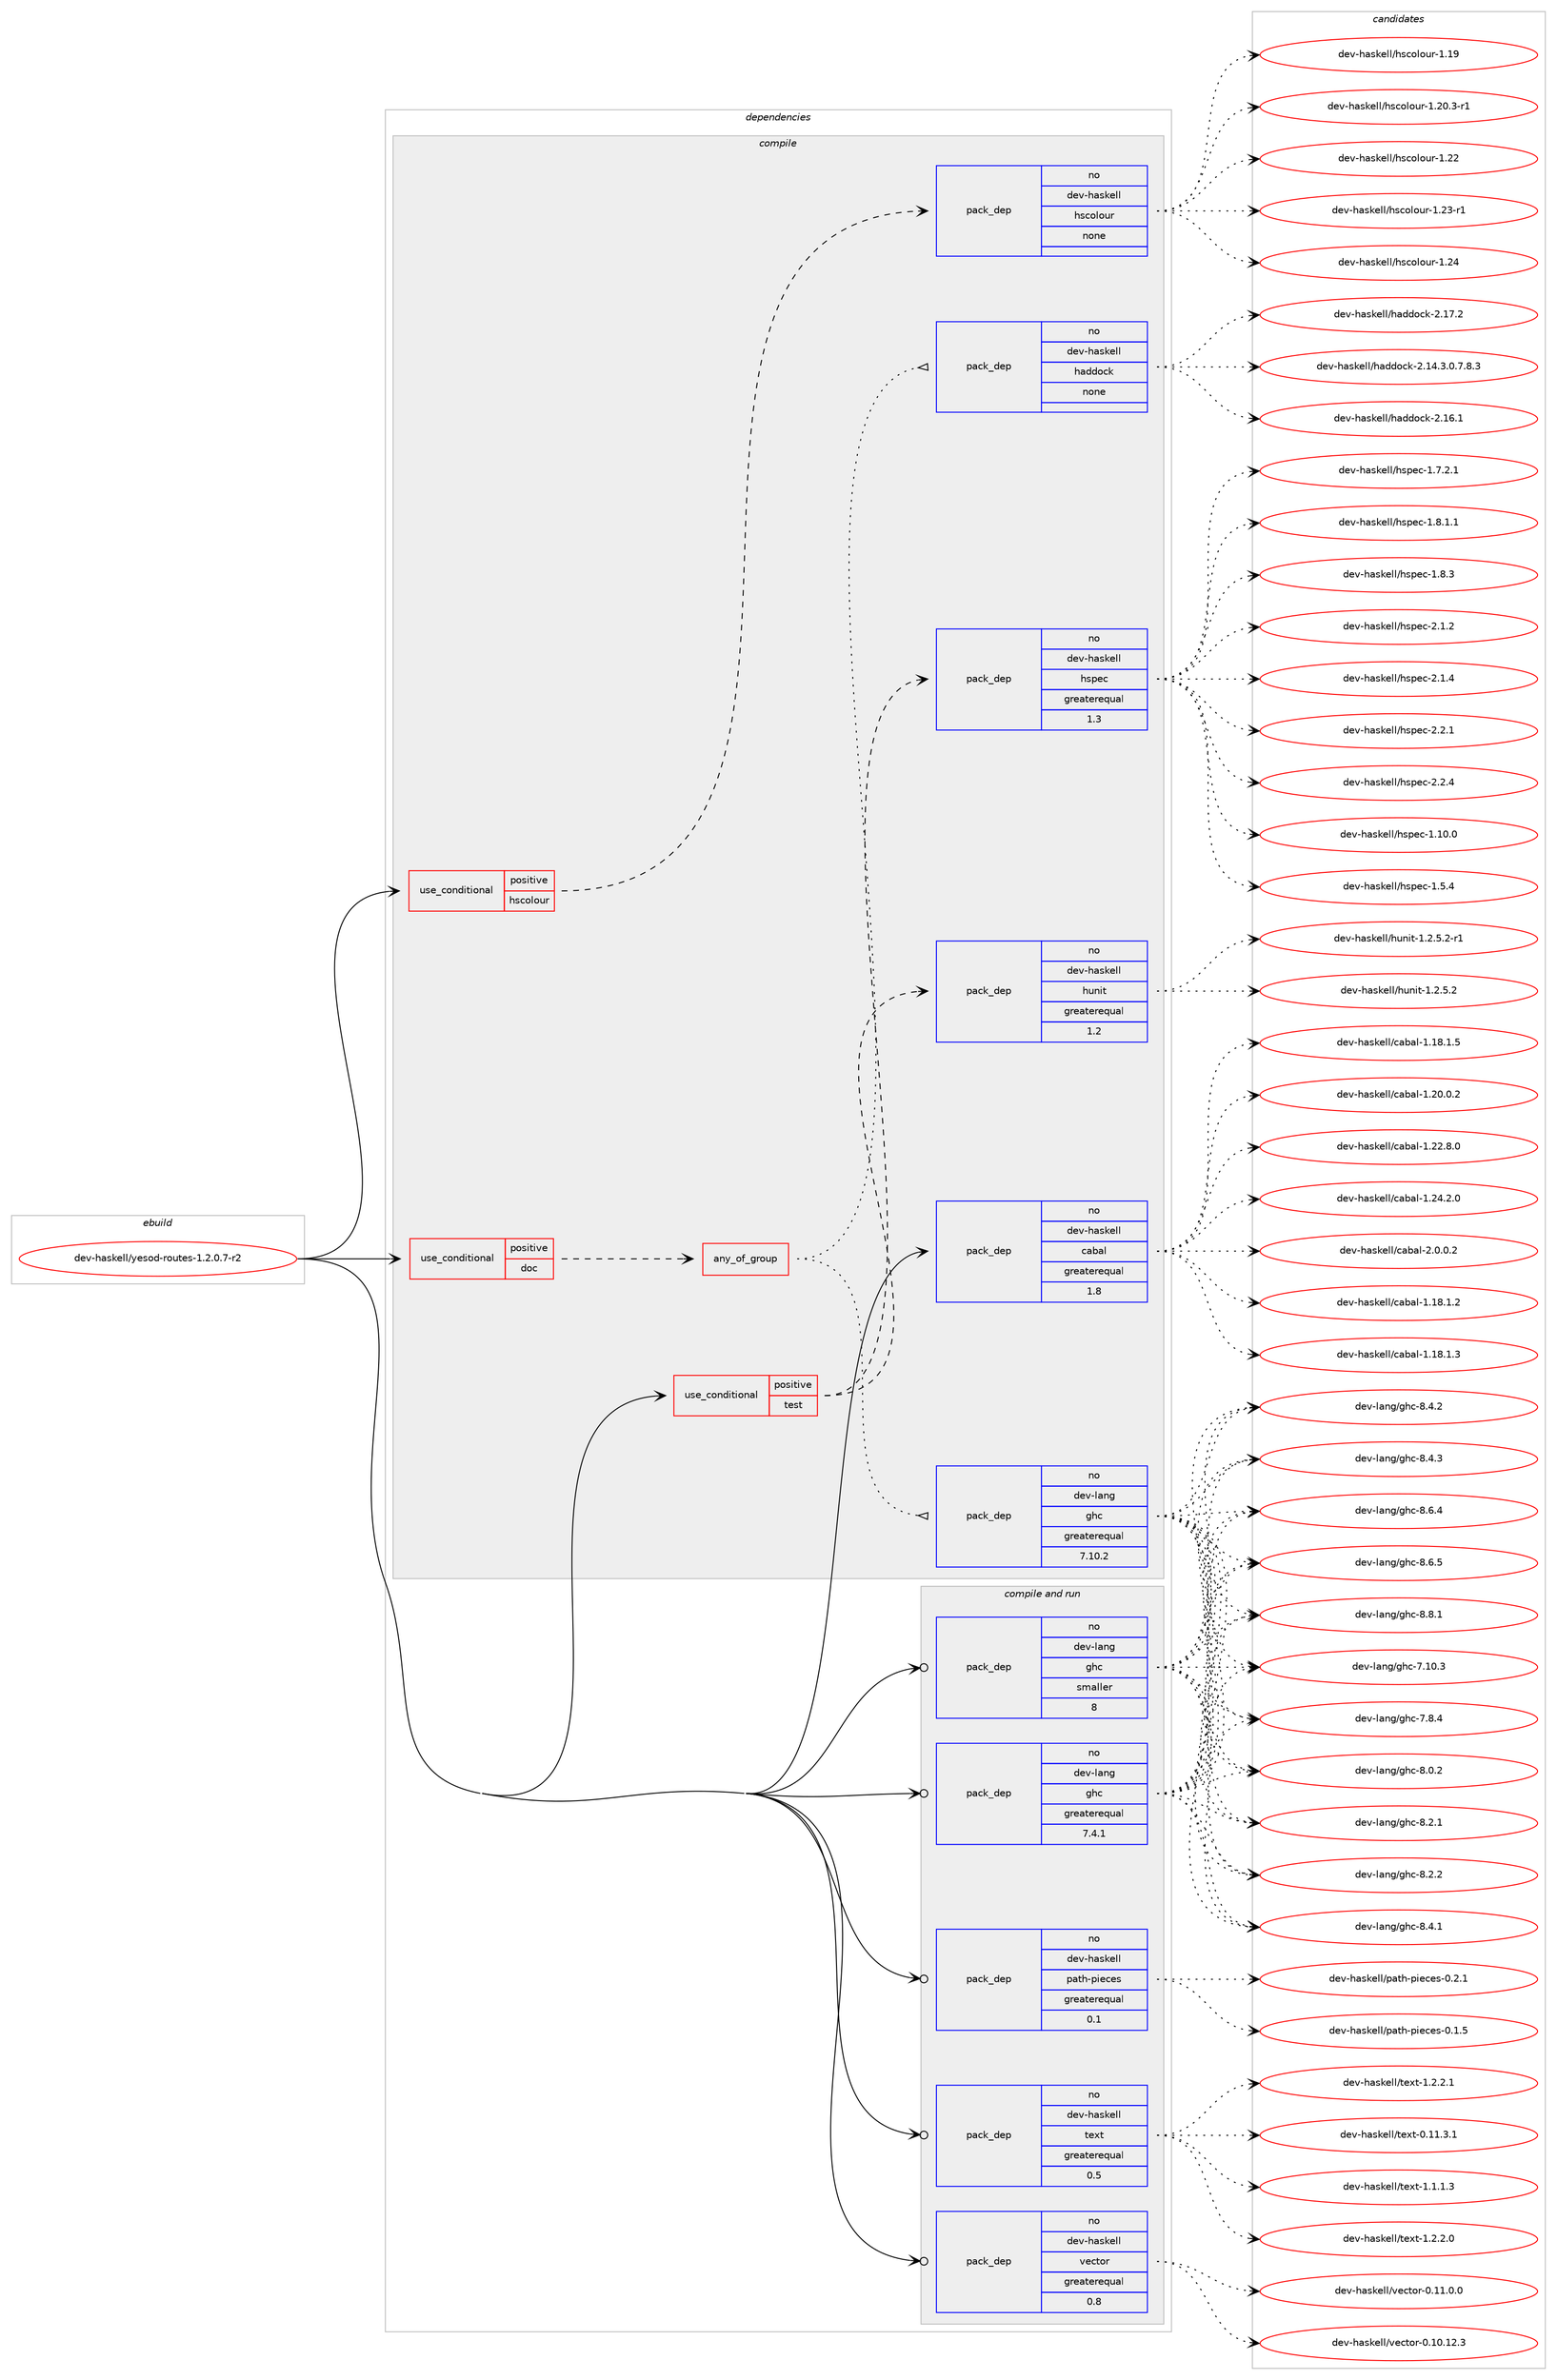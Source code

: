digraph prolog {

# *************
# Graph options
# *************

newrank=true;
concentrate=true;
compound=true;
graph [rankdir=LR,fontname=Helvetica,fontsize=10,ranksep=1.5];#, ranksep=2.5, nodesep=0.2];
edge  [arrowhead=vee];
node  [fontname=Helvetica,fontsize=10];

# **********
# The ebuild
# **********

subgraph cluster_leftcol {
color=gray;
rank=same;
label=<<i>ebuild</i>>;
id [label="dev-haskell/yesod-routes-1.2.0.7-r2", color=red, width=4, href="../dev-haskell/yesod-routes-1.2.0.7-r2.svg"];
}

# ****************
# The dependencies
# ****************

subgraph cluster_midcol {
color=gray;
label=<<i>dependencies</i>>;
subgraph cluster_compile {
fillcolor="#eeeeee";
style=filled;
label=<<i>compile</i>>;
subgraph cond128401 {
dependency549794 [label=<<TABLE BORDER="0" CELLBORDER="1" CELLSPACING="0" CELLPADDING="4"><TR><TD ROWSPAN="3" CELLPADDING="10">use_conditional</TD></TR><TR><TD>positive</TD></TR><TR><TD>doc</TD></TR></TABLE>>, shape=none, color=red];
subgraph any10791 {
dependency549795 [label=<<TABLE BORDER="0" CELLBORDER="1" CELLSPACING="0" CELLPADDING="4"><TR><TD CELLPADDING="10">any_of_group</TD></TR></TABLE>>, shape=none, color=red];subgraph pack410245 {
dependency549796 [label=<<TABLE BORDER="0" CELLBORDER="1" CELLSPACING="0" CELLPADDING="4" WIDTH="220"><TR><TD ROWSPAN="6" CELLPADDING="30">pack_dep</TD></TR><TR><TD WIDTH="110">no</TD></TR><TR><TD>dev-haskell</TD></TR><TR><TD>haddock</TD></TR><TR><TD>none</TD></TR><TR><TD></TD></TR></TABLE>>, shape=none, color=blue];
}
dependency549795:e -> dependency549796:w [weight=20,style="dotted",arrowhead="oinv"];
subgraph pack410246 {
dependency549797 [label=<<TABLE BORDER="0" CELLBORDER="1" CELLSPACING="0" CELLPADDING="4" WIDTH="220"><TR><TD ROWSPAN="6" CELLPADDING="30">pack_dep</TD></TR><TR><TD WIDTH="110">no</TD></TR><TR><TD>dev-lang</TD></TR><TR><TD>ghc</TD></TR><TR><TD>greaterequal</TD></TR><TR><TD>7.10.2</TD></TR></TABLE>>, shape=none, color=blue];
}
dependency549795:e -> dependency549797:w [weight=20,style="dotted",arrowhead="oinv"];
}
dependency549794:e -> dependency549795:w [weight=20,style="dashed",arrowhead="vee"];
}
id:e -> dependency549794:w [weight=20,style="solid",arrowhead="vee"];
subgraph cond128402 {
dependency549798 [label=<<TABLE BORDER="0" CELLBORDER="1" CELLSPACING="0" CELLPADDING="4"><TR><TD ROWSPAN="3" CELLPADDING="10">use_conditional</TD></TR><TR><TD>positive</TD></TR><TR><TD>hscolour</TD></TR></TABLE>>, shape=none, color=red];
subgraph pack410247 {
dependency549799 [label=<<TABLE BORDER="0" CELLBORDER="1" CELLSPACING="0" CELLPADDING="4" WIDTH="220"><TR><TD ROWSPAN="6" CELLPADDING="30">pack_dep</TD></TR><TR><TD WIDTH="110">no</TD></TR><TR><TD>dev-haskell</TD></TR><TR><TD>hscolour</TD></TR><TR><TD>none</TD></TR><TR><TD></TD></TR></TABLE>>, shape=none, color=blue];
}
dependency549798:e -> dependency549799:w [weight=20,style="dashed",arrowhead="vee"];
}
id:e -> dependency549798:w [weight=20,style="solid",arrowhead="vee"];
subgraph cond128403 {
dependency549800 [label=<<TABLE BORDER="0" CELLBORDER="1" CELLSPACING="0" CELLPADDING="4"><TR><TD ROWSPAN="3" CELLPADDING="10">use_conditional</TD></TR><TR><TD>positive</TD></TR><TR><TD>test</TD></TR></TABLE>>, shape=none, color=red];
subgraph pack410248 {
dependency549801 [label=<<TABLE BORDER="0" CELLBORDER="1" CELLSPACING="0" CELLPADDING="4" WIDTH="220"><TR><TD ROWSPAN="6" CELLPADDING="30">pack_dep</TD></TR><TR><TD WIDTH="110">no</TD></TR><TR><TD>dev-haskell</TD></TR><TR><TD>hspec</TD></TR><TR><TD>greaterequal</TD></TR><TR><TD>1.3</TD></TR></TABLE>>, shape=none, color=blue];
}
dependency549800:e -> dependency549801:w [weight=20,style="dashed",arrowhead="vee"];
subgraph pack410249 {
dependency549802 [label=<<TABLE BORDER="0" CELLBORDER="1" CELLSPACING="0" CELLPADDING="4" WIDTH="220"><TR><TD ROWSPAN="6" CELLPADDING="30">pack_dep</TD></TR><TR><TD WIDTH="110">no</TD></TR><TR><TD>dev-haskell</TD></TR><TR><TD>hunit</TD></TR><TR><TD>greaterequal</TD></TR><TR><TD>1.2</TD></TR></TABLE>>, shape=none, color=blue];
}
dependency549800:e -> dependency549802:w [weight=20,style="dashed",arrowhead="vee"];
}
id:e -> dependency549800:w [weight=20,style="solid",arrowhead="vee"];
subgraph pack410250 {
dependency549803 [label=<<TABLE BORDER="0" CELLBORDER="1" CELLSPACING="0" CELLPADDING="4" WIDTH="220"><TR><TD ROWSPAN="6" CELLPADDING="30">pack_dep</TD></TR><TR><TD WIDTH="110">no</TD></TR><TR><TD>dev-haskell</TD></TR><TR><TD>cabal</TD></TR><TR><TD>greaterequal</TD></TR><TR><TD>1.8</TD></TR></TABLE>>, shape=none, color=blue];
}
id:e -> dependency549803:w [weight=20,style="solid",arrowhead="vee"];
}
subgraph cluster_compileandrun {
fillcolor="#eeeeee";
style=filled;
label=<<i>compile and run</i>>;
subgraph pack410251 {
dependency549804 [label=<<TABLE BORDER="0" CELLBORDER="1" CELLSPACING="0" CELLPADDING="4" WIDTH="220"><TR><TD ROWSPAN="6" CELLPADDING="30">pack_dep</TD></TR><TR><TD WIDTH="110">no</TD></TR><TR><TD>dev-haskell</TD></TR><TR><TD>path-pieces</TD></TR><TR><TD>greaterequal</TD></TR><TR><TD>0.1</TD></TR></TABLE>>, shape=none, color=blue];
}
id:e -> dependency549804:w [weight=20,style="solid",arrowhead="odotvee"];
subgraph pack410252 {
dependency549805 [label=<<TABLE BORDER="0" CELLBORDER="1" CELLSPACING="0" CELLPADDING="4" WIDTH="220"><TR><TD ROWSPAN="6" CELLPADDING="30">pack_dep</TD></TR><TR><TD WIDTH="110">no</TD></TR><TR><TD>dev-haskell</TD></TR><TR><TD>text</TD></TR><TR><TD>greaterequal</TD></TR><TR><TD>0.5</TD></TR></TABLE>>, shape=none, color=blue];
}
id:e -> dependency549805:w [weight=20,style="solid",arrowhead="odotvee"];
subgraph pack410253 {
dependency549806 [label=<<TABLE BORDER="0" CELLBORDER="1" CELLSPACING="0" CELLPADDING="4" WIDTH="220"><TR><TD ROWSPAN="6" CELLPADDING="30">pack_dep</TD></TR><TR><TD WIDTH="110">no</TD></TR><TR><TD>dev-haskell</TD></TR><TR><TD>vector</TD></TR><TR><TD>greaterequal</TD></TR><TR><TD>0.8</TD></TR></TABLE>>, shape=none, color=blue];
}
id:e -> dependency549806:w [weight=20,style="solid",arrowhead="odotvee"];
subgraph pack410254 {
dependency549807 [label=<<TABLE BORDER="0" CELLBORDER="1" CELLSPACING="0" CELLPADDING="4" WIDTH="220"><TR><TD ROWSPAN="6" CELLPADDING="30">pack_dep</TD></TR><TR><TD WIDTH="110">no</TD></TR><TR><TD>dev-lang</TD></TR><TR><TD>ghc</TD></TR><TR><TD>greaterequal</TD></TR><TR><TD>7.4.1</TD></TR></TABLE>>, shape=none, color=blue];
}
id:e -> dependency549807:w [weight=20,style="solid",arrowhead="odotvee"];
subgraph pack410255 {
dependency549808 [label=<<TABLE BORDER="0" CELLBORDER="1" CELLSPACING="0" CELLPADDING="4" WIDTH="220"><TR><TD ROWSPAN="6" CELLPADDING="30">pack_dep</TD></TR><TR><TD WIDTH="110">no</TD></TR><TR><TD>dev-lang</TD></TR><TR><TD>ghc</TD></TR><TR><TD>smaller</TD></TR><TR><TD>8</TD></TR></TABLE>>, shape=none, color=blue];
}
id:e -> dependency549808:w [weight=20,style="solid",arrowhead="odotvee"];
}
subgraph cluster_run {
fillcolor="#eeeeee";
style=filled;
label=<<i>run</i>>;
}
}

# **************
# The candidates
# **************

subgraph cluster_choices {
rank=same;
color=gray;
label=<<i>candidates</i>>;

subgraph choice410245 {
color=black;
nodesep=1;
choice1001011184510497115107101108108471049710010011199107455046495246514648465546564651 [label="dev-haskell/haddock-2.14.3.0.7.8.3", color=red, width=4,href="../dev-haskell/haddock-2.14.3.0.7.8.3.svg"];
choice100101118451049711510710110810847104971001001119910745504649544649 [label="dev-haskell/haddock-2.16.1", color=red, width=4,href="../dev-haskell/haddock-2.16.1.svg"];
choice100101118451049711510710110810847104971001001119910745504649554650 [label="dev-haskell/haddock-2.17.2", color=red, width=4,href="../dev-haskell/haddock-2.17.2.svg"];
dependency549796:e -> choice1001011184510497115107101108108471049710010011199107455046495246514648465546564651:w [style=dotted,weight="100"];
dependency549796:e -> choice100101118451049711510710110810847104971001001119910745504649544649:w [style=dotted,weight="100"];
dependency549796:e -> choice100101118451049711510710110810847104971001001119910745504649554650:w [style=dotted,weight="100"];
}
subgraph choice410246 {
color=black;
nodesep=1;
choice1001011184510897110103471031049945554649484651 [label="dev-lang/ghc-7.10.3", color=red, width=4,href="../dev-lang/ghc-7.10.3.svg"];
choice10010111845108971101034710310499455546564652 [label="dev-lang/ghc-7.8.4", color=red, width=4,href="../dev-lang/ghc-7.8.4.svg"];
choice10010111845108971101034710310499455646484650 [label="dev-lang/ghc-8.0.2", color=red, width=4,href="../dev-lang/ghc-8.0.2.svg"];
choice10010111845108971101034710310499455646504649 [label="dev-lang/ghc-8.2.1", color=red, width=4,href="../dev-lang/ghc-8.2.1.svg"];
choice10010111845108971101034710310499455646504650 [label="dev-lang/ghc-8.2.2", color=red, width=4,href="../dev-lang/ghc-8.2.2.svg"];
choice10010111845108971101034710310499455646524649 [label="dev-lang/ghc-8.4.1", color=red, width=4,href="../dev-lang/ghc-8.4.1.svg"];
choice10010111845108971101034710310499455646524650 [label="dev-lang/ghc-8.4.2", color=red, width=4,href="../dev-lang/ghc-8.4.2.svg"];
choice10010111845108971101034710310499455646524651 [label="dev-lang/ghc-8.4.3", color=red, width=4,href="../dev-lang/ghc-8.4.3.svg"];
choice10010111845108971101034710310499455646544652 [label="dev-lang/ghc-8.6.4", color=red, width=4,href="../dev-lang/ghc-8.6.4.svg"];
choice10010111845108971101034710310499455646544653 [label="dev-lang/ghc-8.6.5", color=red, width=4,href="../dev-lang/ghc-8.6.5.svg"];
choice10010111845108971101034710310499455646564649 [label="dev-lang/ghc-8.8.1", color=red, width=4,href="../dev-lang/ghc-8.8.1.svg"];
dependency549797:e -> choice1001011184510897110103471031049945554649484651:w [style=dotted,weight="100"];
dependency549797:e -> choice10010111845108971101034710310499455546564652:w [style=dotted,weight="100"];
dependency549797:e -> choice10010111845108971101034710310499455646484650:w [style=dotted,weight="100"];
dependency549797:e -> choice10010111845108971101034710310499455646504649:w [style=dotted,weight="100"];
dependency549797:e -> choice10010111845108971101034710310499455646504650:w [style=dotted,weight="100"];
dependency549797:e -> choice10010111845108971101034710310499455646524649:w [style=dotted,weight="100"];
dependency549797:e -> choice10010111845108971101034710310499455646524650:w [style=dotted,weight="100"];
dependency549797:e -> choice10010111845108971101034710310499455646524651:w [style=dotted,weight="100"];
dependency549797:e -> choice10010111845108971101034710310499455646544652:w [style=dotted,weight="100"];
dependency549797:e -> choice10010111845108971101034710310499455646544653:w [style=dotted,weight="100"];
dependency549797:e -> choice10010111845108971101034710310499455646564649:w [style=dotted,weight="100"];
}
subgraph choice410247 {
color=black;
nodesep=1;
choice100101118451049711510710110810847104115991111081111171144549464957 [label="dev-haskell/hscolour-1.19", color=red, width=4,href="../dev-haskell/hscolour-1.19.svg"];
choice10010111845104971151071011081084710411599111108111117114454946504846514511449 [label="dev-haskell/hscolour-1.20.3-r1", color=red, width=4,href="../dev-haskell/hscolour-1.20.3-r1.svg"];
choice100101118451049711510710110810847104115991111081111171144549465050 [label="dev-haskell/hscolour-1.22", color=red, width=4,href="../dev-haskell/hscolour-1.22.svg"];
choice1001011184510497115107101108108471041159911110811111711445494650514511449 [label="dev-haskell/hscolour-1.23-r1", color=red, width=4,href="../dev-haskell/hscolour-1.23-r1.svg"];
choice100101118451049711510710110810847104115991111081111171144549465052 [label="dev-haskell/hscolour-1.24", color=red, width=4,href="../dev-haskell/hscolour-1.24.svg"];
dependency549799:e -> choice100101118451049711510710110810847104115991111081111171144549464957:w [style=dotted,weight="100"];
dependency549799:e -> choice10010111845104971151071011081084710411599111108111117114454946504846514511449:w [style=dotted,weight="100"];
dependency549799:e -> choice100101118451049711510710110810847104115991111081111171144549465050:w [style=dotted,weight="100"];
dependency549799:e -> choice1001011184510497115107101108108471041159911110811111711445494650514511449:w [style=dotted,weight="100"];
dependency549799:e -> choice100101118451049711510710110810847104115991111081111171144549465052:w [style=dotted,weight="100"];
}
subgraph choice410248 {
color=black;
nodesep=1;
choice1001011184510497115107101108108471041151121019945494649484648 [label="dev-haskell/hspec-1.10.0", color=red, width=4,href="../dev-haskell/hspec-1.10.0.svg"];
choice10010111845104971151071011081084710411511210199454946534652 [label="dev-haskell/hspec-1.5.4", color=red, width=4,href="../dev-haskell/hspec-1.5.4.svg"];
choice100101118451049711510710110810847104115112101994549465546504649 [label="dev-haskell/hspec-1.7.2.1", color=red, width=4,href="../dev-haskell/hspec-1.7.2.1.svg"];
choice100101118451049711510710110810847104115112101994549465646494649 [label="dev-haskell/hspec-1.8.1.1", color=red, width=4,href="../dev-haskell/hspec-1.8.1.1.svg"];
choice10010111845104971151071011081084710411511210199454946564651 [label="dev-haskell/hspec-1.8.3", color=red, width=4,href="../dev-haskell/hspec-1.8.3.svg"];
choice10010111845104971151071011081084710411511210199455046494650 [label="dev-haskell/hspec-2.1.2", color=red, width=4,href="../dev-haskell/hspec-2.1.2.svg"];
choice10010111845104971151071011081084710411511210199455046494652 [label="dev-haskell/hspec-2.1.4", color=red, width=4,href="../dev-haskell/hspec-2.1.4.svg"];
choice10010111845104971151071011081084710411511210199455046504649 [label="dev-haskell/hspec-2.2.1", color=red, width=4,href="../dev-haskell/hspec-2.2.1.svg"];
choice10010111845104971151071011081084710411511210199455046504652 [label="dev-haskell/hspec-2.2.4", color=red, width=4,href="../dev-haskell/hspec-2.2.4.svg"];
dependency549801:e -> choice1001011184510497115107101108108471041151121019945494649484648:w [style=dotted,weight="100"];
dependency549801:e -> choice10010111845104971151071011081084710411511210199454946534652:w [style=dotted,weight="100"];
dependency549801:e -> choice100101118451049711510710110810847104115112101994549465546504649:w [style=dotted,weight="100"];
dependency549801:e -> choice100101118451049711510710110810847104115112101994549465646494649:w [style=dotted,weight="100"];
dependency549801:e -> choice10010111845104971151071011081084710411511210199454946564651:w [style=dotted,weight="100"];
dependency549801:e -> choice10010111845104971151071011081084710411511210199455046494650:w [style=dotted,weight="100"];
dependency549801:e -> choice10010111845104971151071011081084710411511210199455046494652:w [style=dotted,weight="100"];
dependency549801:e -> choice10010111845104971151071011081084710411511210199455046504649:w [style=dotted,weight="100"];
dependency549801:e -> choice10010111845104971151071011081084710411511210199455046504652:w [style=dotted,weight="100"];
}
subgraph choice410249 {
color=black;
nodesep=1;
choice1001011184510497115107101108108471041171101051164549465046534650 [label="dev-haskell/hunit-1.2.5.2", color=red, width=4,href="../dev-haskell/hunit-1.2.5.2.svg"];
choice10010111845104971151071011081084710411711010511645494650465346504511449 [label="dev-haskell/hunit-1.2.5.2-r1", color=red, width=4,href="../dev-haskell/hunit-1.2.5.2-r1.svg"];
dependency549802:e -> choice1001011184510497115107101108108471041171101051164549465046534650:w [style=dotted,weight="100"];
dependency549802:e -> choice10010111845104971151071011081084710411711010511645494650465346504511449:w [style=dotted,weight="100"];
}
subgraph choice410250 {
color=black;
nodesep=1;
choice10010111845104971151071011081084799979897108454946495646494650 [label="dev-haskell/cabal-1.18.1.2", color=red, width=4,href="../dev-haskell/cabal-1.18.1.2.svg"];
choice10010111845104971151071011081084799979897108454946495646494651 [label="dev-haskell/cabal-1.18.1.3", color=red, width=4,href="../dev-haskell/cabal-1.18.1.3.svg"];
choice10010111845104971151071011081084799979897108454946495646494653 [label="dev-haskell/cabal-1.18.1.5", color=red, width=4,href="../dev-haskell/cabal-1.18.1.5.svg"];
choice10010111845104971151071011081084799979897108454946504846484650 [label="dev-haskell/cabal-1.20.0.2", color=red, width=4,href="../dev-haskell/cabal-1.20.0.2.svg"];
choice10010111845104971151071011081084799979897108454946505046564648 [label="dev-haskell/cabal-1.22.8.0", color=red, width=4,href="../dev-haskell/cabal-1.22.8.0.svg"];
choice10010111845104971151071011081084799979897108454946505246504648 [label="dev-haskell/cabal-1.24.2.0", color=red, width=4,href="../dev-haskell/cabal-1.24.2.0.svg"];
choice100101118451049711510710110810847999798971084550464846484650 [label="dev-haskell/cabal-2.0.0.2", color=red, width=4,href="../dev-haskell/cabal-2.0.0.2.svg"];
dependency549803:e -> choice10010111845104971151071011081084799979897108454946495646494650:w [style=dotted,weight="100"];
dependency549803:e -> choice10010111845104971151071011081084799979897108454946495646494651:w [style=dotted,weight="100"];
dependency549803:e -> choice10010111845104971151071011081084799979897108454946495646494653:w [style=dotted,weight="100"];
dependency549803:e -> choice10010111845104971151071011081084799979897108454946504846484650:w [style=dotted,weight="100"];
dependency549803:e -> choice10010111845104971151071011081084799979897108454946505046564648:w [style=dotted,weight="100"];
dependency549803:e -> choice10010111845104971151071011081084799979897108454946505246504648:w [style=dotted,weight="100"];
dependency549803:e -> choice100101118451049711510710110810847999798971084550464846484650:w [style=dotted,weight="100"];
}
subgraph choice410251 {
color=black;
nodesep=1;
choice100101118451049711510710110810847112971161044511210510199101115454846494653 [label="dev-haskell/path-pieces-0.1.5", color=red, width=4,href="../dev-haskell/path-pieces-0.1.5.svg"];
choice100101118451049711510710110810847112971161044511210510199101115454846504649 [label="dev-haskell/path-pieces-0.2.1", color=red, width=4,href="../dev-haskell/path-pieces-0.2.1.svg"];
dependency549804:e -> choice100101118451049711510710110810847112971161044511210510199101115454846494653:w [style=dotted,weight="100"];
dependency549804:e -> choice100101118451049711510710110810847112971161044511210510199101115454846504649:w [style=dotted,weight="100"];
}
subgraph choice410252 {
color=black;
nodesep=1;
choice100101118451049711510710110810847116101120116454846494946514649 [label="dev-haskell/text-0.11.3.1", color=red, width=4,href="../dev-haskell/text-0.11.3.1.svg"];
choice1001011184510497115107101108108471161011201164549464946494651 [label="dev-haskell/text-1.1.1.3", color=red, width=4,href="../dev-haskell/text-1.1.1.3.svg"];
choice1001011184510497115107101108108471161011201164549465046504648 [label="dev-haskell/text-1.2.2.0", color=red, width=4,href="../dev-haskell/text-1.2.2.0.svg"];
choice1001011184510497115107101108108471161011201164549465046504649 [label="dev-haskell/text-1.2.2.1", color=red, width=4,href="../dev-haskell/text-1.2.2.1.svg"];
dependency549805:e -> choice100101118451049711510710110810847116101120116454846494946514649:w [style=dotted,weight="100"];
dependency549805:e -> choice1001011184510497115107101108108471161011201164549464946494651:w [style=dotted,weight="100"];
dependency549805:e -> choice1001011184510497115107101108108471161011201164549465046504648:w [style=dotted,weight="100"];
dependency549805:e -> choice1001011184510497115107101108108471161011201164549465046504649:w [style=dotted,weight="100"];
}
subgraph choice410253 {
color=black;
nodesep=1;
choice1001011184510497115107101108108471181019911611111445484649484649504651 [label="dev-haskell/vector-0.10.12.3", color=red, width=4,href="../dev-haskell/vector-0.10.12.3.svg"];
choice10010111845104971151071011081084711810199116111114454846494946484648 [label="dev-haskell/vector-0.11.0.0", color=red, width=4,href="../dev-haskell/vector-0.11.0.0.svg"];
dependency549806:e -> choice1001011184510497115107101108108471181019911611111445484649484649504651:w [style=dotted,weight="100"];
dependency549806:e -> choice10010111845104971151071011081084711810199116111114454846494946484648:w [style=dotted,weight="100"];
}
subgraph choice410254 {
color=black;
nodesep=1;
choice1001011184510897110103471031049945554649484651 [label="dev-lang/ghc-7.10.3", color=red, width=4,href="../dev-lang/ghc-7.10.3.svg"];
choice10010111845108971101034710310499455546564652 [label="dev-lang/ghc-7.8.4", color=red, width=4,href="../dev-lang/ghc-7.8.4.svg"];
choice10010111845108971101034710310499455646484650 [label="dev-lang/ghc-8.0.2", color=red, width=4,href="../dev-lang/ghc-8.0.2.svg"];
choice10010111845108971101034710310499455646504649 [label="dev-lang/ghc-8.2.1", color=red, width=4,href="../dev-lang/ghc-8.2.1.svg"];
choice10010111845108971101034710310499455646504650 [label="dev-lang/ghc-8.2.2", color=red, width=4,href="../dev-lang/ghc-8.2.2.svg"];
choice10010111845108971101034710310499455646524649 [label="dev-lang/ghc-8.4.1", color=red, width=4,href="../dev-lang/ghc-8.4.1.svg"];
choice10010111845108971101034710310499455646524650 [label="dev-lang/ghc-8.4.2", color=red, width=4,href="../dev-lang/ghc-8.4.2.svg"];
choice10010111845108971101034710310499455646524651 [label="dev-lang/ghc-8.4.3", color=red, width=4,href="../dev-lang/ghc-8.4.3.svg"];
choice10010111845108971101034710310499455646544652 [label="dev-lang/ghc-8.6.4", color=red, width=4,href="../dev-lang/ghc-8.6.4.svg"];
choice10010111845108971101034710310499455646544653 [label="dev-lang/ghc-8.6.5", color=red, width=4,href="../dev-lang/ghc-8.6.5.svg"];
choice10010111845108971101034710310499455646564649 [label="dev-lang/ghc-8.8.1", color=red, width=4,href="../dev-lang/ghc-8.8.1.svg"];
dependency549807:e -> choice1001011184510897110103471031049945554649484651:w [style=dotted,weight="100"];
dependency549807:e -> choice10010111845108971101034710310499455546564652:w [style=dotted,weight="100"];
dependency549807:e -> choice10010111845108971101034710310499455646484650:w [style=dotted,weight="100"];
dependency549807:e -> choice10010111845108971101034710310499455646504649:w [style=dotted,weight="100"];
dependency549807:e -> choice10010111845108971101034710310499455646504650:w [style=dotted,weight="100"];
dependency549807:e -> choice10010111845108971101034710310499455646524649:w [style=dotted,weight="100"];
dependency549807:e -> choice10010111845108971101034710310499455646524650:w [style=dotted,weight="100"];
dependency549807:e -> choice10010111845108971101034710310499455646524651:w [style=dotted,weight="100"];
dependency549807:e -> choice10010111845108971101034710310499455646544652:w [style=dotted,weight="100"];
dependency549807:e -> choice10010111845108971101034710310499455646544653:w [style=dotted,weight="100"];
dependency549807:e -> choice10010111845108971101034710310499455646564649:w [style=dotted,weight="100"];
}
subgraph choice410255 {
color=black;
nodesep=1;
choice1001011184510897110103471031049945554649484651 [label="dev-lang/ghc-7.10.3", color=red, width=4,href="../dev-lang/ghc-7.10.3.svg"];
choice10010111845108971101034710310499455546564652 [label="dev-lang/ghc-7.8.4", color=red, width=4,href="../dev-lang/ghc-7.8.4.svg"];
choice10010111845108971101034710310499455646484650 [label="dev-lang/ghc-8.0.2", color=red, width=4,href="../dev-lang/ghc-8.0.2.svg"];
choice10010111845108971101034710310499455646504649 [label="dev-lang/ghc-8.2.1", color=red, width=4,href="../dev-lang/ghc-8.2.1.svg"];
choice10010111845108971101034710310499455646504650 [label="dev-lang/ghc-8.2.2", color=red, width=4,href="../dev-lang/ghc-8.2.2.svg"];
choice10010111845108971101034710310499455646524649 [label="dev-lang/ghc-8.4.1", color=red, width=4,href="../dev-lang/ghc-8.4.1.svg"];
choice10010111845108971101034710310499455646524650 [label="dev-lang/ghc-8.4.2", color=red, width=4,href="../dev-lang/ghc-8.4.2.svg"];
choice10010111845108971101034710310499455646524651 [label="dev-lang/ghc-8.4.3", color=red, width=4,href="../dev-lang/ghc-8.4.3.svg"];
choice10010111845108971101034710310499455646544652 [label="dev-lang/ghc-8.6.4", color=red, width=4,href="../dev-lang/ghc-8.6.4.svg"];
choice10010111845108971101034710310499455646544653 [label="dev-lang/ghc-8.6.5", color=red, width=4,href="../dev-lang/ghc-8.6.5.svg"];
choice10010111845108971101034710310499455646564649 [label="dev-lang/ghc-8.8.1", color=red, width=4,href="../dev-lang/ghc-8.8.1.svg"];
dependency549808:e -> choice1001011184510897110103471031049945554649484651:w [style=dotted,weight="100"];
dependency549808:e -> choice10010111845108971101034710310499455546564652:w [style=dotted,weight="100"];
dependency549808:e -> choice10010111845108971101034710310499455646484650:w [style=dotted,weight="100"];
dependency549808:e -> choice10010111845108971101034710310499455646504649:w [style=dotted,weight="100"];
dependency549808:e -> choice10010111845108971101034710310499455646504650:w [style=dotted,weight="100"];
dependency549808:e -> choice10010111845108971101034710310499455646524649:w [style=dotted,weight="100"];
dependency549808:e -> choice10010111845108971101034710310499455646524650:w [style=dotted,weight="100"];
dependency549808:e -> choice10010111845108971101034710310499455646524651:w [style=dotted,weight="100"];
dependency549808:e -> choice10010111845108971101034710310499455646544652:w [style=dotted,weight="100"];
dependency549808:e -> choice10010111845108971101034710310499455646544653:w [style=dotted,weight="100"];
dependency549808:e -> choice10010111845108971101034710310499455646564649:w [style=dotted,weight="100"];
}
}

}
